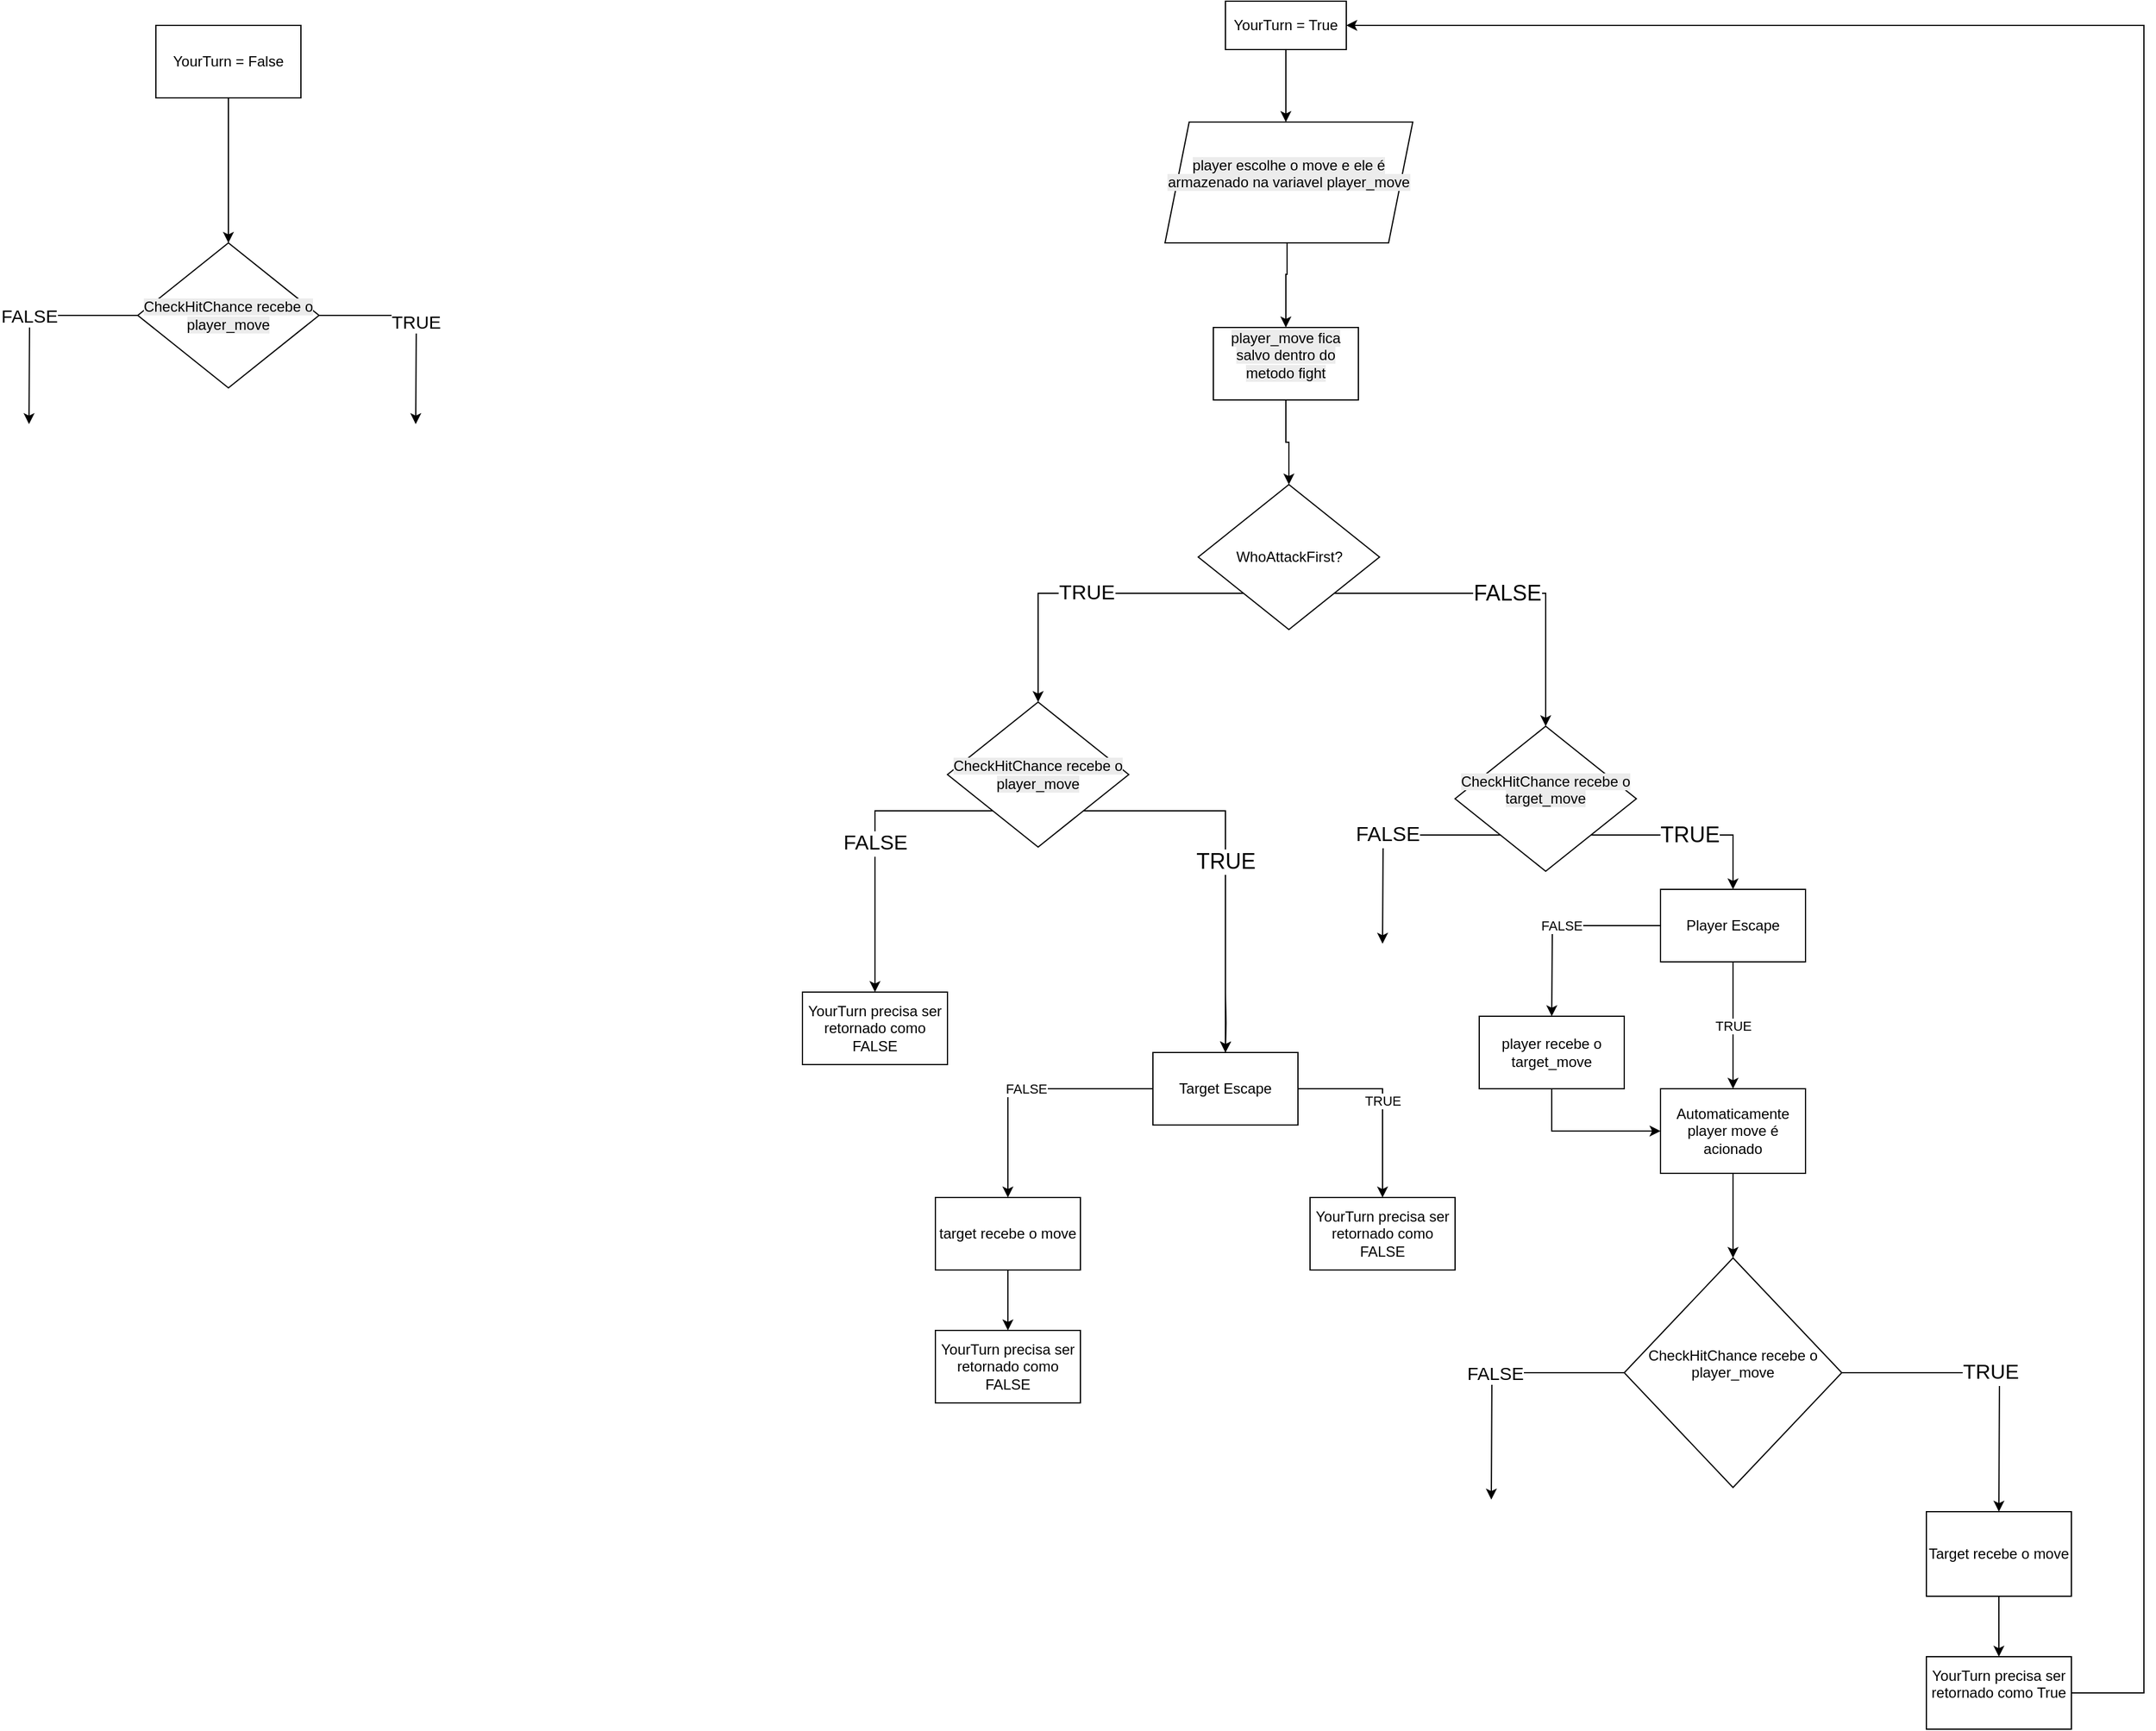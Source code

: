 <mxfile version="27.0.5">
  <diagram name="Página-1" id="UGADvDvg8MFXdUgGhnul">
    <mxGraphModel dx="1324" dy="1675" grid="1" gridSize="10" guides="1" tooltips="1" connect="1" arrows="1" fold="1" page="1" pageScale="1" pageWidth="827" pageHeight="1169" math="0" shadow="0">
      <root>
        <mxCell id="0" />
        <mxCell id="1" parent="0" />
        <mxCell id="3Kyhh9vB5ekiafbe0aQi-21" value="&lt;font style=&quot;font-size: 17px;&quot;&gt;FALSE&lt;/font&gt;" style="edgeStyle=orthogonalEdgeStyle;rounded=0;orthogonalLoop=1;jettySize=auto;html=1;exitX=0;exitY=1;exitDx=0;exitDy=0;" edge="1" parent="1" source="3Kyhh9vB5ekiafbe0aQi-19">
          <mxGeometry relative="1" as="geometry">
            <mxPoint x="560" y="800" as="targetPoint" />
          </mxGeometry>
        </mxCell>
        <mxCell id="3Kyhh9vB5ekiafbe0aQi-22" value="&lt;font style=&quot;font-size: 18px;&quot;&gt;TRUE&lt;/font&gt;" style="edgeStyle=orthogonalEdgeStyle;rounded=0;orthogonalLoop=1;jettySize=auto;html=1;exitX=1;exitY=1;exitDx=0;exitDy=0;" edge="1" parent="1" source="3Kyhh9vB5ekiafbe0aQi-19" target="3Kyhh9vB5ekiafbe0aQi-59">
          <mxGeometry relative="1" as="geometry">
            <mxPoint x="850.0" y="760" as="targetPoint" />
          </mxGeometry>
        </mxCell>
        <mxCell id="3Kyhh9vB5ekiafbe0aQi-19" value="&#xa;&lt;span style=&quot;color: rgb(0, 0, 0); font-family: Helvetica; font-size: 12px; font-style: normal; font-variant-ligatures: normal; font-variant-caps: normal; font-weight: 400; letter-spacing: normal; orphans: 2; text-align: center; text-indent: 0px; text-transform: none; widows: 2; word-spacing: 0px; -webkit-text-stroke-width: 0px; white-space: normal; background-color: rgb(236, 236, 236); text-decoration-thickness: initial; text-decoration-style: initial; text-decoration-color: initial; display: inline !important; float: none;&quot;&gt;CheckHitChance recebe o target_move&lt;/span&gt;&#xa;&#xa;" style="rhombus;whiteSpace=wrap;html=1;" vertex="1" parent="1">
          <mxGeometry x="620" y="620" width="150" height="120" as="geometry" />
        </mxCell>
        <mxCell id="3Kyhh9vB5ekiafbe0aQi-6" style="edgeStyle=orthogonalEdgeStyle;rounded=0;orthogonalLoop=1;jettySize=auto;html=1;entryX=0.5;entryY=0;entryDx=0;entryDy=0;" edge="1" parent="1" source="3Kyhh9vB5ekiafbe0aQi-2">
          <mxGeometry relative="1" as="geometry">
            <mxPoint x="480" y="120" as="targetPoint" />
          </mxGeometry>
        </mxCell>
        <mxCell id="3Kyhh9vB5ekiafbe0aQi-2" value="YourTurn = True" style="rounded=0;whiteSpace=wrap;html=1;" vertex="1" parent="1">
          <mxGeometry x="430" y="20" width="100" height="40" as="geometry" />
        </mxCell>
        <mxCell id="3Kyhh9vB5ekiafbe0aQi-9" value="" style="edgeStyle=orthogonalEdgeStyle;rounded=0;orthogonalLoop=1;jettySize=auto;html=1;" edge="1" parent="1">
          <mxGeometry relative="1" as="geometry">
            <mxPoint x="480" y="200" as="sourcePoint" />
            <mxPoint x="480" y="290" as="targetPoint" />
            <Array as="points">
              <mxPoint x="481" y="200" />
              <mxPoint x="481" y="246" />
              <mxPoint x="480" y="246" />
            </Array>
          </mxGeometry>
        </mxCell>
        <mxCell id="3Kyhh9vB5ekiafbe0aQi-11" value="&#xa;&lt;span style=&quot;color: rgb(0, 0, 0); font-family: Helvetica; font-size: 12px; font-style: normal; font-variant-ligatures: normal; font-variant-caps: normal; font-weight: 400; letter-spacing: normal; orphans: 2; text-align: center; text-indent: 0px; text-transform: none; widows: 2; word-spacing: 0px; -webkit-text-stroke-width: 0px; white-space: normal; background-color: rgb(236, 236, 236); text-decoration-thickness: initial; text-decoration-style: initial; text-decoration-color: initial; display: inline !important; float: none;&quot;&gt;player escolhe o move e ele é armazenado na variavel player_move&lt;/span&gt;&#xa;&#xa;" style="shape=parallelogram;perimeter=parallelogramPerimeter;whiteSpace=wrap;html=1;fixedSize=1;" vertex="1" parent="1">
          <mxGeometry x="380" y="120" width="205" height="100" as="geometry" />
        </mxCell>
        <mxCell id="3Kyhh9vB5ekiafbe0aQi-16" value="&lt;font style=&quot;font-size: 17px;&quot;&gt;TRUE&lt;/font&gt;" style="edgeStyle=orthogonalEdgeStyle;rounded=0;orthogonalLoop=1;jettySize=auto;html=1;exitX=0;exitY=1;exitDx=0;exitDy=0;entryX=0.5;entryY=0;entryDx=0;entryDy=0;" edge="1" parent="1" source="3Kyhh9vB5ekiafbe0aQi-13" target="3Kyhh9vB5ekiafbe0aQi-36">
          <mxGeometry relative="1" as="geometry">
            <mxPoint x="360" y="600" as="targetPoint" />
          </mxGeometry>
        </mxCell>
        <mxCell id="3Kyhh9vB5ekiafbe0aQi-17" value="&lt;font style=&quot;font-size: 18px;&quot;&gt;FALSE&lt;/font&gt;" style="edgeStyle=orthogonalEdgeStyle;rounded=0;orthogonalLoop=1;jettySize=auto;html=1;exitX=1;exitY=1;exitDx=0;exitDy=0;entryX=0.5;entryY=0;entryDx=0;entryDy=0;" edge="1" parent="1" source="3Kyhh9vB5ekiafbe0aQi-13" target="3Kyhh9vB5ekiafbe0aQi-19">
          <mxGeometry relative="1" as="geometry">
            <mxPoint x="690" y="620" as="targetPoint" />
          </mxGeometry>
        </mxCell>
        <mxCell id="3Kyhh9vB5ekiafbe0aQi-13" value="WhoAttackFirst?" style="rhombus;whiteSpace=wrap;html=1;" vertex="1" parent="1">
          <mxGeometry x="407.5" y="420" width="150" height="120" as="geometry" />
        </mxCell>
        <mxCell id="3Kyhh9vB5ekiafbe0aQi-15" style="edgeStyle=orthogonalEdgeStyle;rounded=0;orthogonalLoop=1;jettySize=auto;html=1;exitX=0.5;exitY=1;exitDx=0;exitDy=0;entryX=0.5;entryY=0;entryDx=0;entryDy=0;" edge="1" parent="1" source="3Kyhh9vB5ekiafbe0aQi-14" target="3Kyhh9vB5ekiafbe0aQi-13">
          <mxGeometry relative="1" as="geometry" />
        </mxCell>
        <mxCell id="3Kyhh9vB5ekiafbe0aQi-14" value="&#xa;&lt;span style=&quot;color: rgb(0, 0, 0); font-family: Helvetica; font-size: 12px; font-style: normal; font-variant-ligatures: normal; font-variant-caps: normal; font-weight: 400; letter-spacing: normal; orphans: 2; text-align: center; text-indent: 0px; text-transform: none; widows: 2; word-spacing: 0px; -webkit-text-stroke-width: 0px; white-space: normal; background-color: rgb(236, 236, 236); text-decoration-thickness: initial; text-decoration-style: initial; text-decoration-color: initial; display: inline !important; float: none;&quot;&gt;player_move fica salvo dentro do metodo fight&lt;/span&gt;&#xa;&#xa;" style="rounded=0;whiteSpace=wrap;html=1;" vertex="1" parent="1">
          <mxGeometry x="420" y="290" width="120" height="60" as="geometry" />
        </mxCell>
        <mxCell id="3Kyhh9vB5ekiafbe0aQi-27" value="" style="edgeStyle=orthogonalEdgeStyle;rounded=0;orthogonalLoop=1;jettySize=auto;html=1;" edge="1" parent="1" source="3Kyhh9vB5ekiafbe0aQi-24" target="3Kyhh9vB5ekiafbe0aQi-26">
          <mxGeometry relative="1" as="geometry" />
        </mxCell>
        <mxCell id="3Kyhh9vB5ekiafbe0aQi-24" value="Automaticamente player move é acionado" style="rounded=0;whiteSpace=wrap;html=1;" vertex="1" parent="1">
          <mxGeometry x="790" y="920" width="120" height="70" as="geometry" />
        </mxCell>
        <mxCell id="3Kyhh9vB5ekiafbe0aQi-28" value="&lt;font style=&quot;font-size: 17px;&quot;&gt;TRUE&lt;/font&gt;" style="edgeStyle=orthogonalEdgeStyle;rounded=0;orthogonalLoop=1;jettySize=auto;html=1;" edge="1" parent="1" source="3Kyhh9vB5ekiafbe0aQi-26">
          <mxGeometry relative="1" as="geometry">
            <mxPoint x="1070" y="1270" as="targetPoint" />
          </mxGeometry>
        </mxCell>
        <mxCell id="3Kyhh9vB5ekiafbe0aQi-29" value="&lt;font style=&quot;font-size: 15px;&quot;&gt;FALSE&lt;/font&gt;" style="edgeStyle=orthogonalEdgeStyle;rounded=0;orthogonalLoop=1;jettySize=auto;html=1;" edge="1" parent="1" source="3Kyhh9vB5ekiafbe0aQi-26">
          <mxGeometry relative="1" as="geometry">
            <mxPoint x="650" y="1260" as="targetPoint" />
          </mxGeometry>
        </mxCell>
        <mxCell id="3Kyhh9vB5ekiafbe0aQi-26" value="CheckHitChance recebe o player_move&lt;div&gt;&lt;br&gt;&lt;/div&gt;" style="rhombus;whiteSpace=wrap;html=1;" vertex="1" parent="1">
          <mxGeometry x="760" y="1060" width="180" height="190" as="geometry" />
        </mxCell>
        <mxCell id="3Kyhh9vB5ekiafbe0aQi-31" style="edgeStyle=orthogonalEdgeStyle;rounded=0;orthogonalLoop=1;jettySize=auto;html=1;" edge="1" parent="1" source="3Kyhh9vB5ekiafbe0aQi-30" target="3Kyhh9vB5ekiafbe0aQi-32">
          <mxGeometry relative="1" as="geometry">
            <mxPoint x="1070" y="1420" as="targetPoint" />
          </mxGeometry>
        </mxCell>
        <mxCell id="3Kyhh9vB5ekiafbe0aQi-30" value="Target recebe o move" style="rounded=0;whiteSpace=wrap;html=1;" vertex="1" parent="1">
          <mxGeometry x="1010" y="1270" width="120" height="70" as="geometry" />
        </mxCell>
        <mxCell id="3Kyhh9vB5ekiafbe0aQi-33" style="edgeStyle=orthogonalEdgeStyle;rounded=0;orthogonalLoop=1;jettySize=auto;html=1;entryX=1;entryY=0.5;entryDx=0;entryDy=0;" edge="1" parent="1" source="3Kyhh9vB5ekiafbe0aQi-32" target="3Kyhh9vB5ekiafbe0aQi-2">
          <mxGeometry relative="1" as="geometry">
            <Array as="points">
              <mxPoint x="1190" y="1420" />
              <mxPoint x="1190" y="40" />
            </Array>
          </mxGeometry>
        </mxCell>
        <mxCell id="3Kyhh9vB5ekiafbe0aQi-32" value="YourTurn precisa ser retornado como True&lt;div&gt;&lt;br&gt;&lt;/div&gt;" style="rounded=0;whiteSpace=wrap;html=1;" vertex="1" parent="1">
          <mxGeometry x="1010" y="1390" width="120" height="60" as="geometry" />
        </mxCell>
        <mxCell id="3Kyhh9vB5ekiafbe0aQi-34" value="&lt;font style=&quot;font-size: 17px;&quot;&gt;FALSE&lt;/font&gt;" style="edgeStyle=orthogonalEdgeStyle;rounded=0;orthogonalLoop=1;jettySize=auto;html=1;exitX=0;exitY=1;exitDx=0;exitDy=0;entryX=0.5;entryY=0;entryDx=0;entryDy=0;" edge="1" parent="1" source="3Kyhh9vB5ekiafbe0aQi-36" target="3Kyhh9vB5ekiafbe0aQi-48">
          <mxGeometry relative="1" as="geometry">
            <mxPoint x="140" y="780" as="targetPoint" />
            <Array as="points">
              <mxPoint x="140" y="690" />
            </Array>
          </mxGeometry>
        </mxCell>
        <mxCell id="3Kyhh9vB5ekiafbe0aQi-35" value="&lt;font style=&quot;font-size: 18px;&quot;&gt;TRUE&lt;/font&gt;" style="edgeStyle=orthogonalEdgeStyle;rounded=0;orthogonalLoop=1;jettySize=auto;html=1;exitX=1;exitY=1;exitDx=0;exitDy=0;entryX=0.5;entryY=0;entryDx=0;entryDy=0;" edge="1" parent="1" source="3Kyhh9vB5ekiafbe0aQi-36" target="3Kyhh9vB5ekiafbe0aQi-38">
          <mxGeometry relative="1" as="geometry">
            <mxPoint x="430" y="780" as="targetPoint" />
            <Array as="points">
              <mxPoint x="430" y="690" />
            </Array>
          </mxGeometry>
        </mxCell>
        <mxCell id="3Kyhh9vB5ekiafbe0aQi-36" value="&lt;br&gt;&lt;span style=&quot;color: rgb(0, 0, 0); font-family: Helvetica; font-size: 12px; font-style: normal; font-variant-ligatures: normal; font-variant-caps: normal; font-weight: 400; letter-spacing: normal; orphans: 2; text-align: center; text-indent: 0px; text-transform: none; widows: 2; word-spacing: 0px; -webkit-text-stroke-width: 0px; white-space: normal; background-color: rgb(236, 236, 236); text-decoration-thickness: initial; text-decoration-style: initial; text-decoration-color: initial; float: none; display: inline !important;&quot;&gt;CheckHitChance recebe o player&lt;/span&gt;&lt;span style=&quot;background-color: light-dark(rgb(236, 236, 236), rgb(34, 34, 34)); color: light-dark(rgb(0, 0, 0), rgb(237, 237, 237));&quot;&gt;_move&lt;/span&gt;&lt;div&gt;&lt;br&gt;&lt;/div&gt;" style="rhombus;whiteSpace=wrap;html=1;" vertex="1" parent="1">
          <mxGeometry x="200" y="600" width="150" height="120" as="geometry" />
        </mxCell>
        <mxCell id="3Kyhh9vB5ekiafbe0aQi-39" value="" style="edgeStyle=orthogonalEdgeStyle;rounded=0;orthogonalLoop=1;jettySize=auto;html=1;" edge="1" parent="1" target="3Kyhh9vB5ekiafbe0aQi-38">
          <mxGeometry relative="1" as="geometry">
            <mxPoint x="430" y="840" as="sourcePoint" />
          </mxGeometry>
        </mxCell>
        <mxCell id="3Kyhh9vB5ekiafbe0aQi-40" value="TRUE" style="edgeStyle=orthogonalEdgeStyle;rounded=0;orthogonalLoop=1;jettySize=auto;html=1;entryX=0.5;entryY=0;entryDx=0;entryDy=0;" edge="1" parent="1" source="3Kyhh9vB5ekiafbe0aQi-38" target="3Kyhh9vB5ekiafbe0aQi-42">
          <mxGeometry relative="1" as="geometry">
            <mxPoint x="560" y="970" as="targetPoint" />
          </mxGeometry>
        </mxCell>
        <mxCell id="3Kyhh9vB5ekiafbe0aQi-41" value="FALSE" style="edgeStyle=orthogonalEdgeStyle;rounded=0;orthogonalLoop=1;jettySize=auto;html=1;entryX=0.5;entryY=0;entryDx=0;entryDy=0;" edge="1" parent="1" source="3Kyhh9vB5ekiafbe0aQi-38" target="3Kyhh9vB5ekiafbe0aQi-43">
          <mxGeometry relative="1" as="geometry">
            <mxPoint x="290" y="970" as="targetPoint" />
          </mxGeometry>
        </mxCell>
        <mxCell id="3Kyhh9vB5ekiafbe0aQi-38" value="Target Escape" style="rounded=0;whiteSpace=wrap;html=1;" vertex="1" parent="1">
          <mxGeometry x="370" y="890" width="120" height="60" as="geometry" />
        </mxCell>
        <mxCell id="3Kyhh9vB5ekiafbe0aQi-42" value="YourTurn precisa ser retornado como FALSE" style="rounded=0;whiteSpace=wrap;html=1;" vertex="1" parent="1">
          <mxGeometry x="500" y="1010" width="120" height="60" as="geometry" />
        </mxCell>
        <mxCell id="3Kyhh9vB5ekiafbe0aQi-47" style="edgeStyle=orthogonalEdgeStyle;rounded=0;orthogonalLoop=1;jettySize=auto;html=1;exitX=0.5;exitY=1;exitDx=0;exitDy=0;entryX=0.5;entryY=0;entryDx=0;entryDy=0;" edge="1" parent="1" source="3Kyhh9vB5ekiafbe0aQi-43" target="3Kyhh9vB5ekiafbe0aQi-46">
          <mxGeometry relative="1" as="geometry" />
        </mxCell>
        <mxCell id="3Kyhh9vB5ekiafbe0aQi-43" value="target recebe o move" style="rounded=0;whiteSpace=wrap;html=1;" vertex="1" parent="1">
          <mxGeometry x="190" y="1010" width="120" height="60" as="geometry" />
        </mxCell>
        <mxCell id="3Kyhh9vB5ekiafbe0aQi-46" value="YourTurn precisa ser retornado como FALSE" style="rounded=0;whiteSpace=wrap;html=1;" vertex="1" parent="1">
          <mxGeometry x="190" y="1120" width="120" height="60" as="geometry" />
        </mxCell>
        <mxCell id="3Kyhh9vB5ekiafbe0aQi-48" value="YourTurn precisa ser retornado como FALSE" style="rounded=0;whiteSpace=wrap;html=1;" vertex="1" parent="1">
          <mxGeometry x="80" y="840" width="120" height="60" as="geometry" />
        </mxCell>
        <mxCell id="3Kyhh9vB5ekiafbe0aQi-52" style="edgeStyle=orthogonalEdgeStyle;rounded=0;orthogonalLoop=1;jettySize=auto;html=1;exitX=0.5;exitY=1;exitDx=0;exitDy=0;" edge="1" parent="1" source="3Kyhh9vB5ekiafbe0aQi-51">
          <mxGeometry relative="1" as="geometry">
            <mxPoint x="-395" y="220" as="targetPoint" />
          </mxGeometry>
        </mxCell>
        <mxCell id="3Kyhh9vB5ekiafbe0aQi-51" value="YourTurn = False" style="rounded=0;whiteSpace=wrap;html=1;" vertex="1" parent="1">
          <mxGeometry x="-455" y="40" width="120" height="60" as="geometry" />
        </mxCell>
        <mxCell id="3Kyhh9vB5ekiafbe0aQi-55" value="&lt;font style=&quot;font-size: 15px;&quot;&gt;TRUE&lt;/font&gt;" style="edgeStyle=orthogonalEdgeStyle;rounded=0;orthogonalLoop=1;jettySize=auto;html=1;" edge="1" parent="1" source="3Kyhh9vB5ekiafbe0aQi-54">
          <mxGeometry relative="1" as="geometry">
            <mxPoint x="-240" y="370" as="targetPoint" />
          </mxGeometry>
        </mxCell>
        <mxCell id="3Kyhh9vB5ekiafbe0aQi-56" value="&lt;font style=&quot;font-size: 15px;&quot;&gt;FALSE&lt;/font&gt;" style="edgeStyle=orthogonalEdgeStyle;rounded=0;orthogonalLoop=1;jettySize=auto;html=1;" edge="1" parent="1" source="3Kyhh9vB5ekiafbe0aQi-54">
          <mxGeometry relative="1" as="geometry">
            <mxPoint x="-560" y="370" as="targetPoint" />
          </mxGeometry>
        </mxCell>
        <mxCell id="3Kyhh9vB5ekiafbe0aQi-54" value="&lt;br&gt;&lt;span style=&quot;color: rgb(0, 0, 0); font-family: Helvetica; font-size: 12px; font-style: normal; font-variant-ligatures: normal; font-variant-caps: normal; font-weight: 400; letter-spacing: normal; orphans: 2; text-align: center; text-indent: 0px; text-transform: none; widows: 2; word-spacing: 0px; -webkit-text-stroke-width: 0px; white-space: normal; background-color: rgb(236, 236, 236); text-decoration-thickness: initial; text-decoration-style: initial; text-decoration-color: initial; float: none; display: inline !important;&quot;&gt;CheckHitChance recebe o player&lt;/span&gt;&lt;span style=&quot;background-color: light-dark(rgb(236, 236, 236), rgb(34, 34, 34)); color: light-dark(rgb(0, 0, 0), rgb(237, 237, 237));&quot;&gt;_move&lt;/span&gt;&lt;div&gt;&lt;br&gt;&lt;/div&gt;" style="rhombus;whiteSpace=wrap;html=1;" vertex="1" parent="1">
          <mxGeometry x="-470" y="220" width="150" height="120" as="geometry" />
        </mxCell>
        <mxCell id="3Kyhh9vB5ekiafbe0aQi-57" value="TRUE" style="edgeStyle=orthogonalEdgeStyle;rounded=0;orthogonalLoop=1;jettySize=auto;html=1;entryX=0.5;entryY=0;entryDx=0;entryDy=0;" edge="1" parent="1" source="3Kyhh9vB5ekiafbe0aQi-59" target="3Kyhh9vB5ekiafbe0aQi-24">
          <mxGeometry relative="1" as="geometry">
            <mxPoint x="1040" y="890" as="targetPoint" />
          </mxGeometry>
        </mxCell>
        <mxCell id="3Kyhh9vB5ekiafbe0aQi-58" value="FALSE" style="edgeStyle=orthogonalEdgeStyle;rounded=0;orthogonalLoop=1;jettySize=auto;html=1;" edge="1" parent="1" source="3Kyhh9vB5ekiafbe0aQi-59">
          <mxGeometry relative="1" as="geometry">
            <mxPoint x="700" y="860" as="targetPoint" />
          </mxGeometry>
        </mxCell>
        <mxCell id="3Kyhh9vB5ekiafbe0aQi-59" value="Player&lt;span style=&quot;background-color: transparent; color: light-dark(rgb(0, 0, 0), rgb(255, 255, 255));&quot;&gt;&amp;nbsp;Escape&lt;/span&gt;" style="rounded=0;whiteSpace=wrap;html=1;" vertex="1" parent="1">
          <mxGeometry x="790" y="755" width="120" height="60" as="geometry" />
        </mxCell>
        <mxCell id="3Kyhh9vB5ekiafbe0aQi-69" style="edgeStyle=orthogonalEdgeStyle;rounded=0;orthogonalLoop=1;jettySize=auto;html=1;exitX=0.5;exitY=1;exitDx=0;exitDy=0;entryX=0;entryY=0.5;entryDx=0;entryDy=0;" edge="1" parent="1" source="3Kyhh9vB5ekiafbe0aQi-68" target="3Kyhh9vB5ekiafbe0aQi-24">
          <mxGeometry relative="1" as="geometry" />
        </mxCell>
        <mxCell id="3Kyhh9vB5ekiafbe0aQi-68" value="player recebe o target_move" style="rounded=0;whiteSpace=wrap;html=1;" vertex="1" parent="1">
          <mxGeometry x="640" y="860" width="120" height="60" as="geometry" />
        </mxCell>
      </root>
    </mxGraphModel>
  </diagram>
</mxfile>
